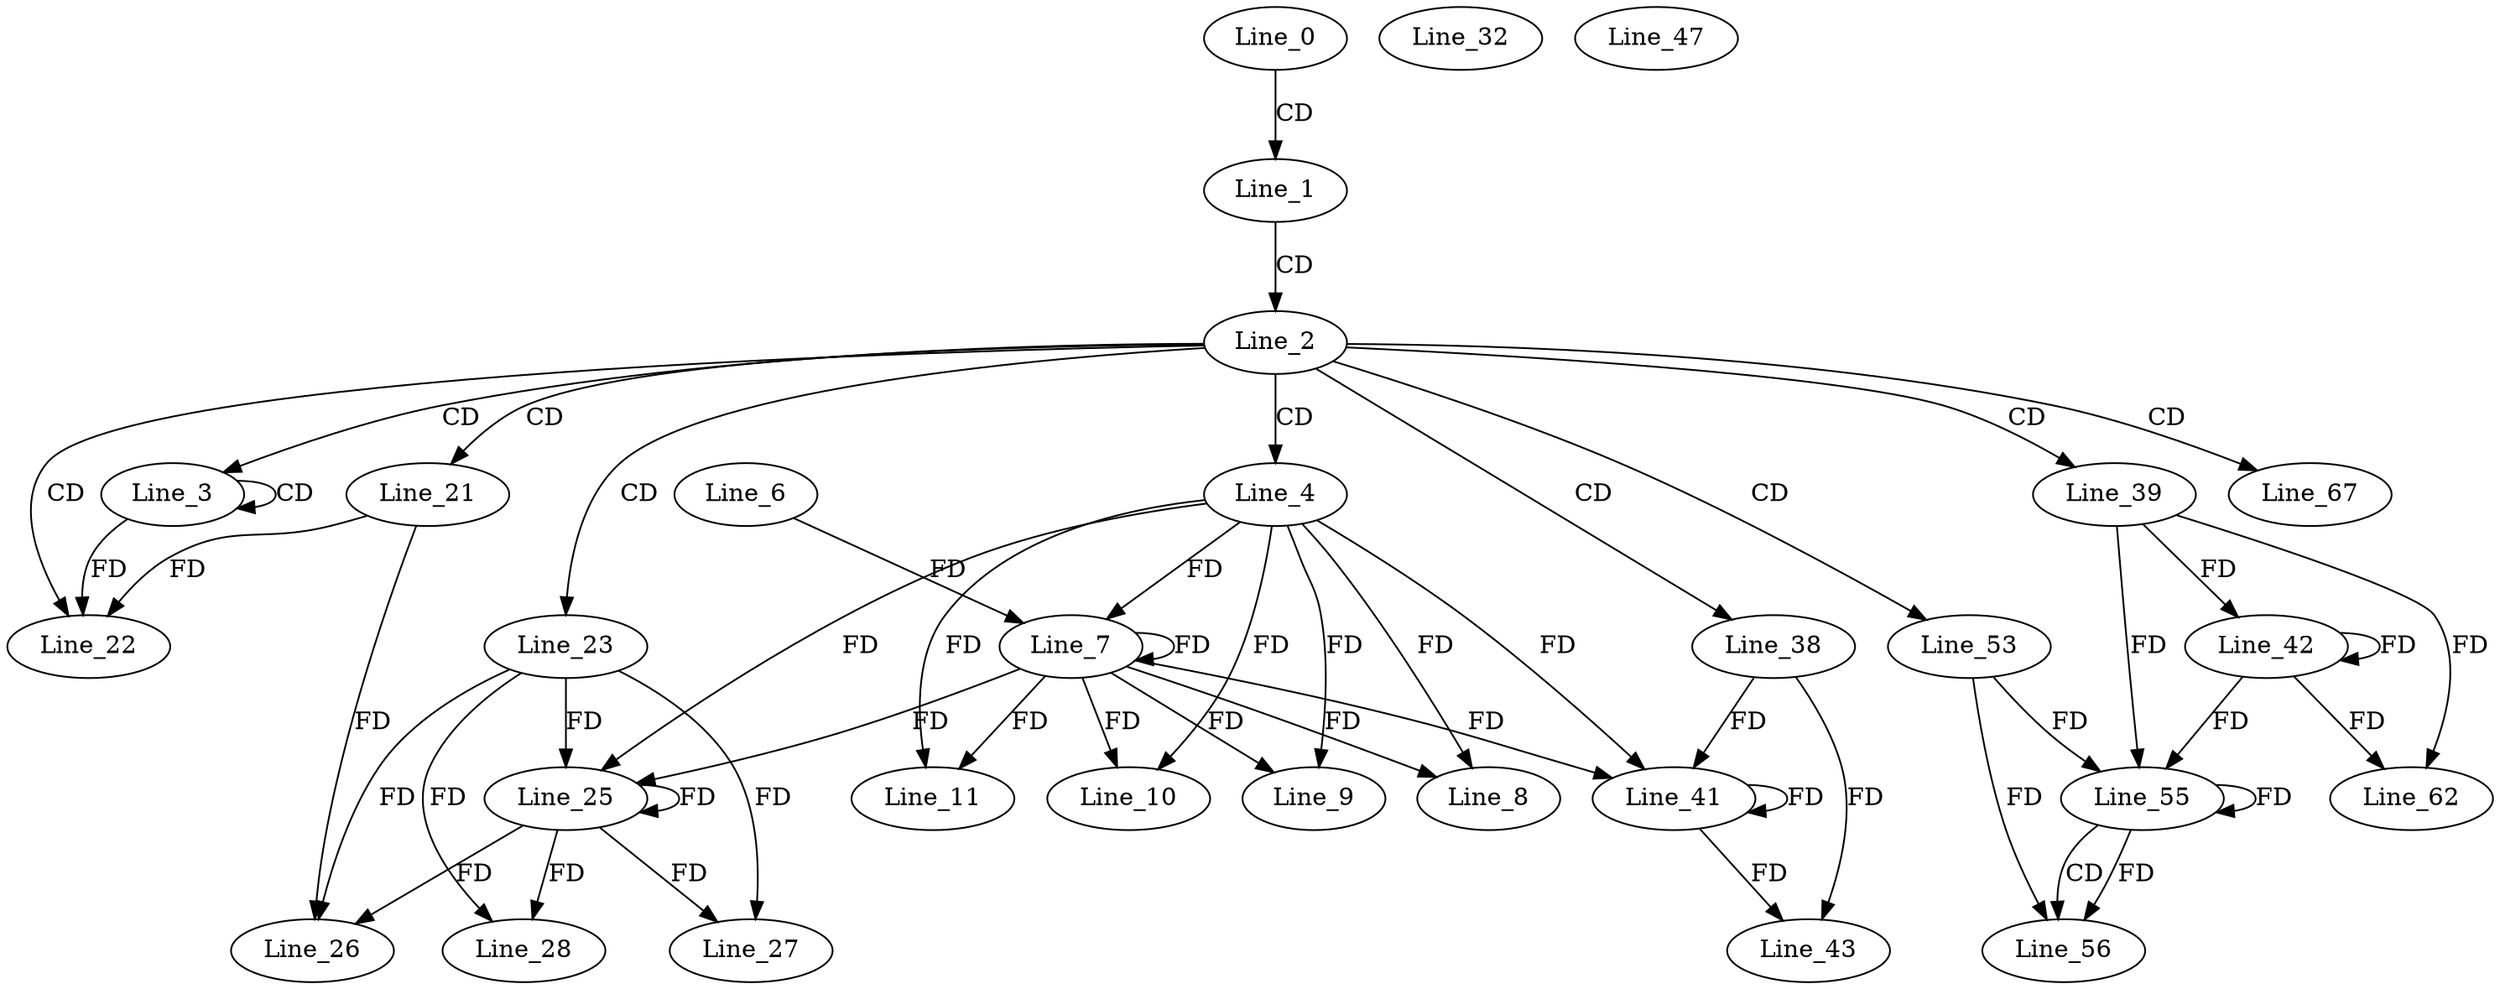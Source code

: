 digraph G {
  Line_0;
  Line_1;
  Line_2;
  Line_3;
  Line_3;
  Line_4;
  Line_7;
  Line_6;
  Line_7;
  Line_8;
  Line_9;
  Line_10;
  Line_11;
  Line_21;
  Line_22;
  Line_23;
  Line_25;
  Line_25;
  Line_26;
  Line_26;
  Line_27;
  Line_28;
  Line_32;
  Line_38;
  Line_39;
  Line_41;
  Line_41;
  Line_42;
  Line_43;
  Line_47;
  Line_53;
  Line_55;
  Line_55;
  Line_55;
  Line_56;
  Line_62;
  Line_67;
  Line_0 -> Line_1 [ label="CD" ];
  Line_1 -> Line_2 [ label="CD" ];
  Line_2 -> Line_3 [ label="CD" ];
  Line_3 -> Line_3 [ label="CD" ];
  Line_2 -> Line_4 [ label="CD" ];
  Line_4 -> Line_7 [ label="FD" ];
  Line_7 -> Line_7 [ label="FD" ];
  Line_6 -> Line_7 [ label="FD" ];
  Line_4 -> Line_8 [ label="FD" ];
  Line_7 -> Line_8 [ label="FD" ];
  Line_4 -> Line_9 [ label="FD" ];
  Line_7 -> Line_9 [ label="FD" ];
  Line_4 -> Line_10 [ label="FD" ];
  Line_7 -> Line_10 [ label="FD" ];
  Line_4 -> Line_11 [ label="FD" ];
  Line_7 -> Line_11 [ label="FD" ];
  Line_2 -> Line_21 [ label="CD" ];
  Line_2 -> Line_22 [ label="CD" ];
  Line_3 -> Line_22 [ label="FD" ];
  Line_21 -> Line_22 [ label="FD" ];
  Line_2 -> Line_23 [ label="CD" ];
  Line_23 -> Line_25 [ label="FD" ];
  Line_25 -> Line_25 [ label="FD" ];
  Line_4 -> Line_25 [ label="FD" ];
  Line_7 -> Line_25 [ label="FD" ];
  Line_23 -> Line_26 [ label="FD" ];
  Line_25 -> Line_26 [ label="FD" ];
  Line_21 -> Line_26 [ label="FD" ];
  Line_23 -> Line_27 [ label="FD" ];
  Line_25 -> Line_27 [ label="FD" ];
  Line_23 -> Line_28 [ label="FD" ];
  Line_25 -> Line_28 [ label="FD" ];
  Line_2 -> Line_38 [ label="CD" ];
  Line_2 -> Line_39 [ label="CD" ];
  Line_38 -> Line_41 [ label="FD" ];
  Line_41 -> Line_41 [ label="FD" ];
  Line_4 -> Line_41 [ label="FD" ];
  Line_7 -> Line_41 [ label="FD" ];
  Line_39 -> Line_42 [ label="FD" ];
  Line_42 -> Line_42 [ label="FD" ];
  Line_38 -> Line_43 [ label="FD" ];
  Line_41 -> Line_43 [ label="FD" ];
  Line_2 -> Line_53 [ label="CD" ];
  Line_55 -> Line_55 [ label="FD" ];
  Line_53 -> Line_55 [ label="FD" ];
  Line_39 -> Line_55 [ label="FD" ];
  Line_42 -> Line_55 [ label="FD" ];
  Line_55 -> Line_56 [ label="CD" ];
  Line_55 -> Line_56 [ label="FD" ];
  Line_53 -> Line_56 [ label="FD" ];
  Line_39 -> Line_62 [ label="FD" ];
  Line_42 -> Line_62 [ label="FD" ];
  Line_2 -> Line_67 [ label="CD" ];
}
